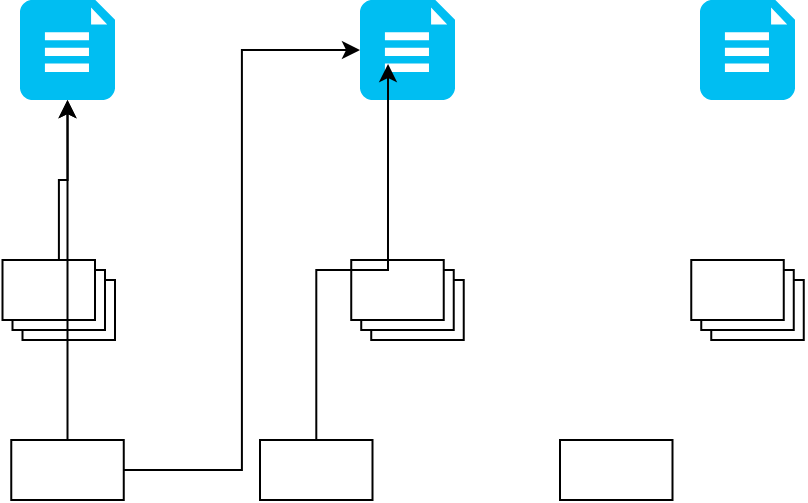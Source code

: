 <mxfile version="14.6.11" type="device"><diagram id="dz4XVYuviu4NSba7NlJi" name="Page-1"><mxGraphModel dx="1422" dy="833" grid="1" gridSize="10" guides="1" tooltips="1" connect="1" arrows="1" fold="1" page="1" pageScale="1" pageWidth="850" pageHeight="1100" math="0" shadow="0"><root><mxCell id="0"/><mxCell id="1" parent="0"/><mxCell id="bfWBLzy0xhjRWAN5OJ9H-1" value="" style="verticalLabelPosition=bottom;html=1;verticalAlign=top;align=center;strokeColor=none;fillColor=#00BEF2;shape=mxgraph.azure.file_2;pointerEvents=1;" vertex="1" parent="1"><mxGeometry x="220" y="260" width="47.5" height="50" as="geometry"/></mxCell><mxCell id="bfWBLzy0xhjRWAN5OJ9H-2" value="" style="verticalLabelPosition=bottom;html=1;verticalAlign=top;align=center;strokeColor=none;fillColor=#00BEF2;shape=mxgraph.azure.file_2;pointerEvents=1;" vertex="1" parent="1"><mxGeometry x="390" y="260" width="47.5" height="50" as="geometry"/></mxCell><mxCell id="bfWBLzy0xhjRWAN5OJ9H-3" value="" style="verticalLabelPosition=bottom;html=1;verticalAlign=top;align=center;strokeColor=none;fillColor=#00BEF2;shape=mxgraph.azure.file_2;pointerEvents=1;" vertex="1" parent="1"><mxGeometry x="560" y="260" width="47.5" height="50" as="geometry"/></mxCell><mxCell id="bfWBLzy0xhjRWAN5OJ9H-37" style="edgeStyle=orthogonalEdgeStyle;rounded=0;orthogonalLoop=1;jettySize=auto;html=1;entryX=0.5;entryY=1;entryDx=0;entryDy=0;entryPerimeter=0;" edge="1" parent="1" source="bfWBLzy0xhjRWAN5OJ9H-28" target="bfWBLzy0xhjRWAN5OJ9H-1"><mxGeometry relative="1" as="geometry"/></mxCell><mxCell id="bfWBLzy0xhjRWAN5OJ9H-28" value="" style="verticalLabelPosition=bottom;verticalAlign=top;html=1;shape=mxgraph.basic.layered_rect;dx=10;outlineConnect=0;" vertex="1" parent="1"><mxGeometry x="211.25" y="390" width="56.25" height="40" as="geometry"/></mxCell><mxCell id="bfWBLzy0xhjRWAN5OJ9H-35" style="edgeStyle=orthogonalEdgeStyle;rounded=0;orthogonalLoop=1;jettySize=auto;html=1;entryX=0;entryY=0.5;entryDx=0;entryDy=0;entryPerimeter=0;" edge="1" parent="1" source="bfWBLzy0xhjRWAN5OJ9H-30" target="bfWBLzy0xhjRWAN5OJ9H-2"><mxGeometry relative="1" as="geometry"/></mxCell><mxCell id="bfWBLzy0xhjRWAN5OJ9H-36" style="edgeStyle=orthogonalEdgeStyle;rounded=0;orthogonalLoop=1;jettySize=auto;html=1;" edge="1" parent="1" source="bfWBLzy0xhjRWAN5OJ9H-30" target="bfWBLzy0xhjRWAN5OJ9H-1"><mxGeometry relative="1" as="geometry"/></mxCell><mxCell id="bfWBLzy0xhjRWAN5OJ9H-30" value="" style="verticalLabelPosition=bottom;verticalAlign=top;html=1;shape=mxgraph.basic.rect;fillColor2=none;strokeWidth=1;size=20;indent=5;" vertex="1" parent="1"><mxGeometry x="215.63" y="480" width="56.25" height="30" as="geometry"/></mxCell><mxCell id="bfWBLzy0xhjRWAN5OJ9H-31" value="" style="verticalLabelPosition=bottom;verticalAlign=top;html=1;shape=mxgraph.basic.layered_rect;dx=10;outlineConnect=0;" vertex="1" parent="1"><mxGeometry x="555.63" y="390" width="56.25" height="40" as="geometry"/></mxCell><mxCell id="bfWBLzy0xhjRWAN5OJ9H-32" value="" style="verticalLabelPosition=bottom;verticalAlign=top;html=1;shape=mxgraph.basic.layered_rect;dx=10;outlineConnect=0;" vertex="1" parent="1"><mxGeometry x="385.62" y="390" width="56.25" height="40" as="geometry"/></mxCell><mxCell id="bfWBLzy0xhjRWAN5OJ9H-38" style="edgeStyle=orthogonalEdgeStyle;rounded=0;orthogonalLoop=1;jettySize=auto;html=1;entryX=0.295;entryY=0.64;entryDx=0;entryDy=0;entryPerimeter=0;" edge="1" parent="1" source="bfWBLzy0xhjRWAN5OJ9H-33" target="bfWBLzy0xhjRWAN5OJ9H-2"><mxGeometry relative="1" as="geometry"/></mxCell><mxCell id="bfWBLzy0xhjRWAN5OJ9H-33" value="" style="verticalLabelPosition=bottom;verticalAlign=top;html=1;shape=mxgraph.basic.rect;fillColor2=none;strokeWidth=1;size=20;indent=5;" vertex="1" parent="1"><mxGeometry x="340" y="480" width="56.25" height="30" as="geometry"/></mxCell><mxCell id="bfWBLzy0xhjRWAN5OJ9H-34" value="" style="verticalLabelPosition=bottom;verticalAlign=top;html=1;shape=mxgraph.basic.rect;fillColor2=none;strokeWidth=1;size=20;indent=5;" vertex="1" parent="1"><mxGeometry x="490" y="480" width="56.25" height="30" as="geometry"/></mxCell></root></mxGraphModel></diagram></mxfile>